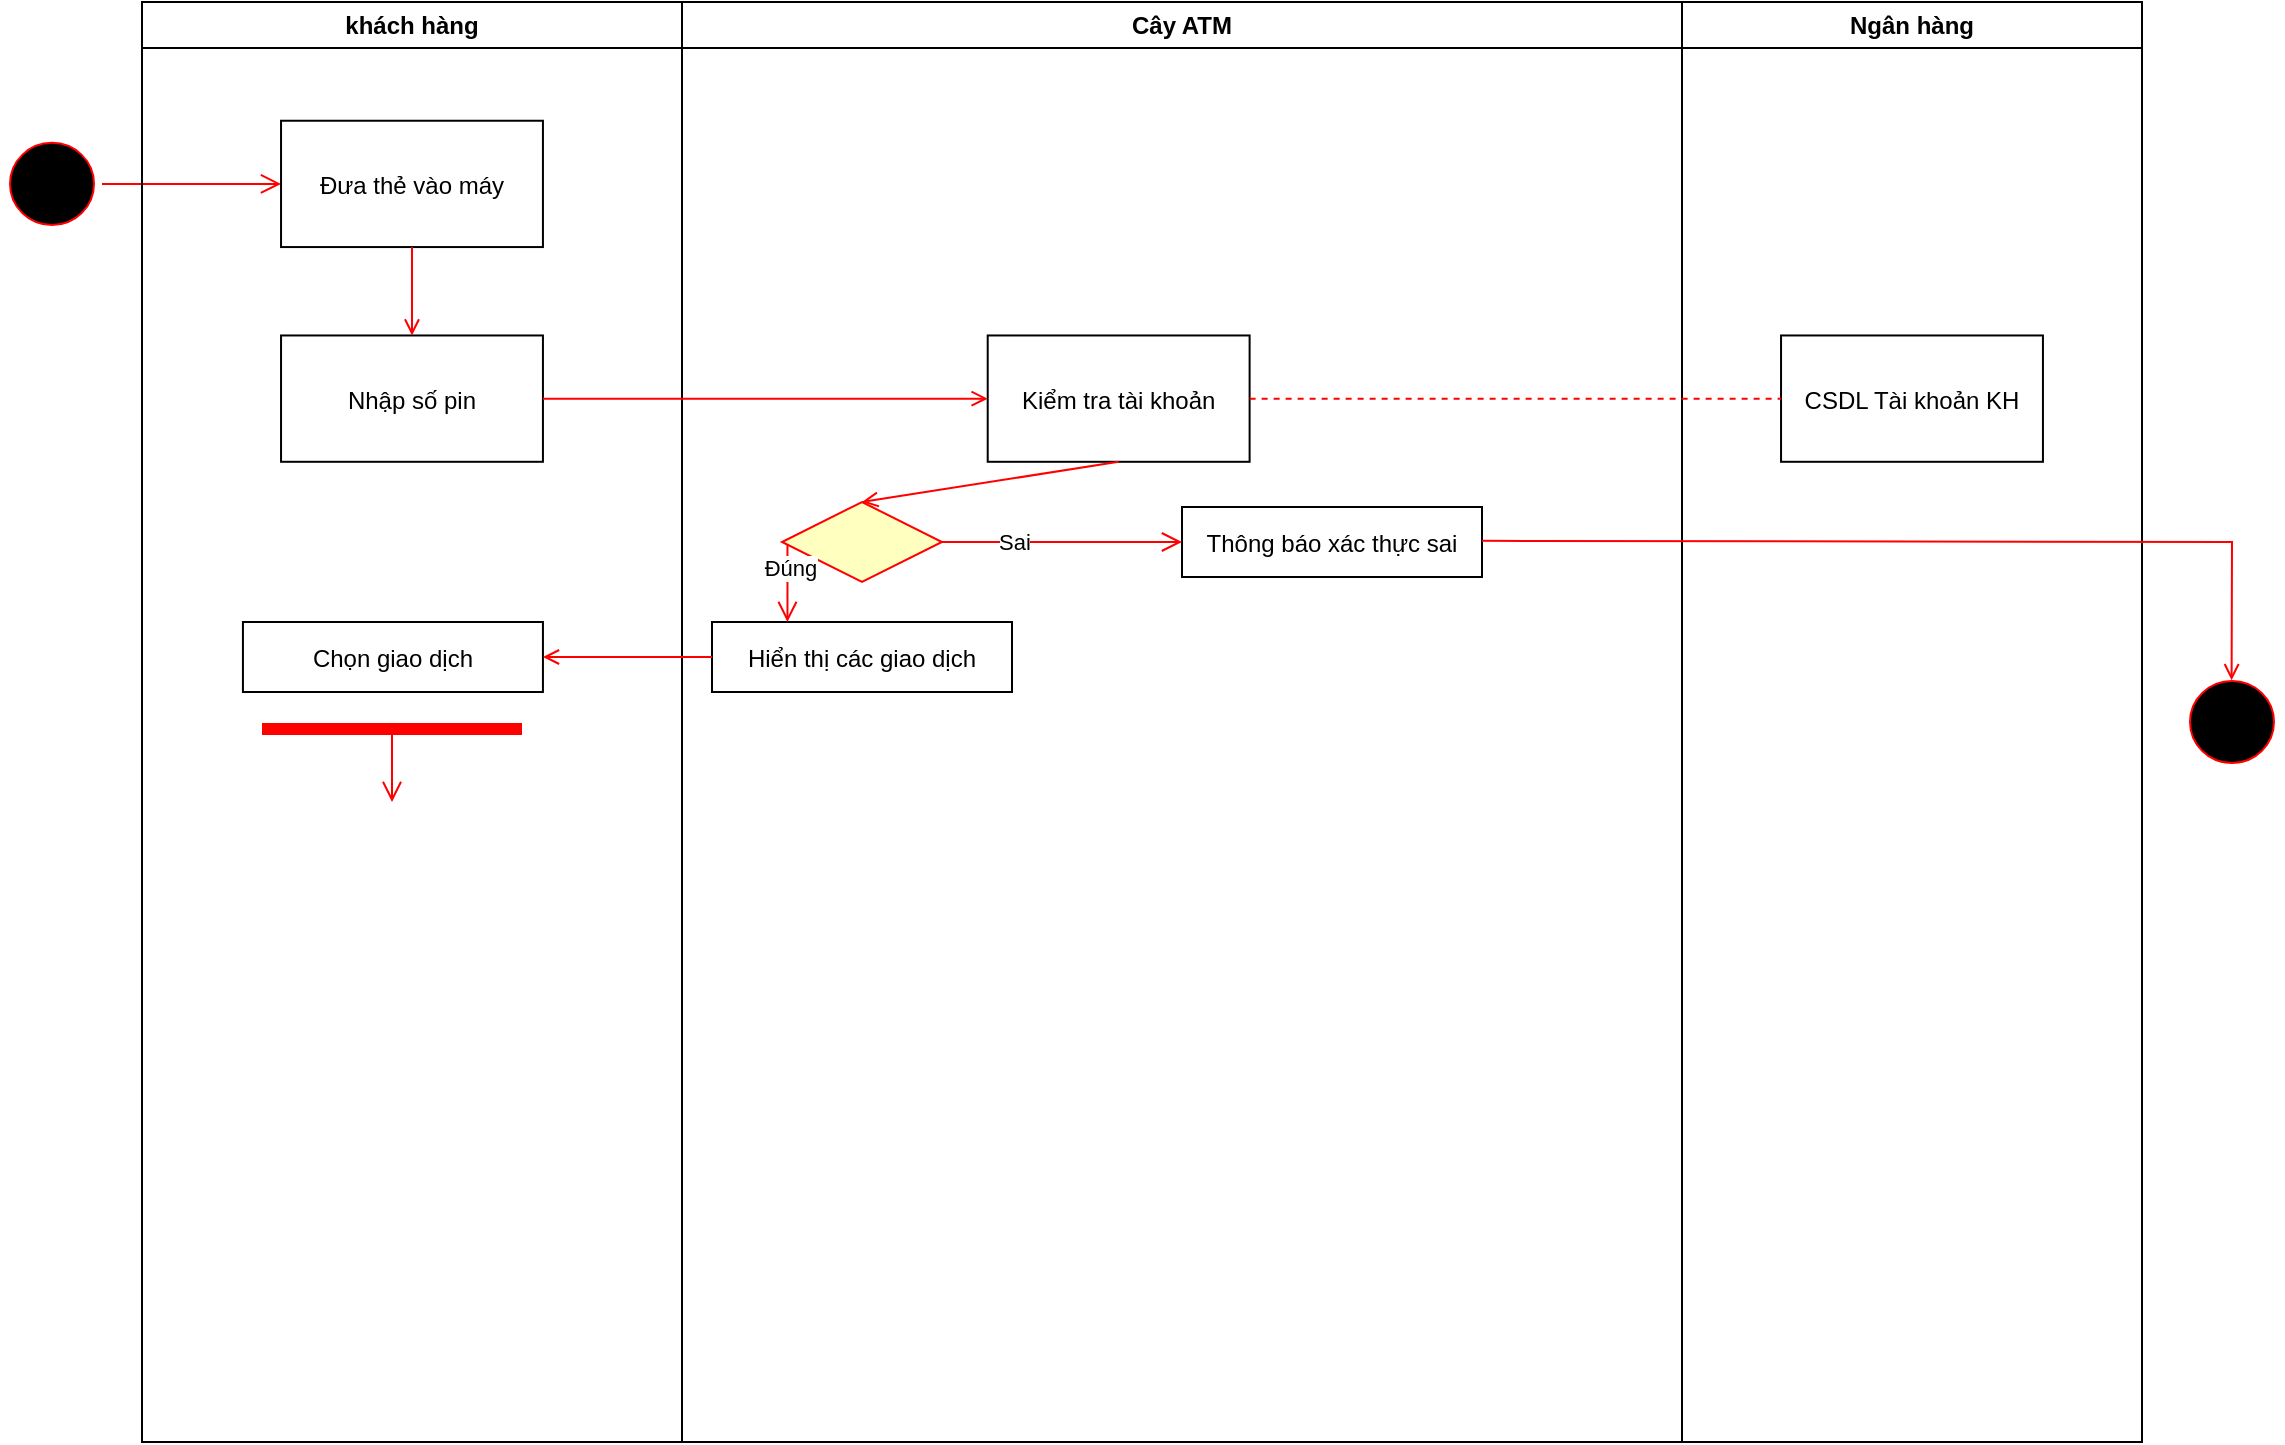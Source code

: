 <mxfile version="22.0.3" type="github">
  <diagram name="Page-1" id="e7e014a7-5840-1c2e-5031-d8a46d1fe8dd">
    <mxGraphModel dx="1509" dy="955" grid="1" gridSize="10" guides="1" tooltips="1" connect="1" arrows="1" fold="1" page="1" pageScale="1" pageWidth="1169" pageHeight="826" background="none" math="0" shadow="0">
      <root>
        <mxCell id="0" />
        <mxCell id="1" parent="0" />
        <mxCell id="5" value="" style="ellipse;shape=startState;fillColor=#000000;strokeColor=#ff0000;" parent="1" vertex="1">
          <mxGeometry x="10" y="106.42" width="50" height="49.05" as="geometry" />
        </mxCell>
        <mxCell id="6" value="" style="edgeStyle=elbowEdgeStyle;elbow=horizontal;verticalAlign=bottom;endArrow=open;endSize=8;strokeColor=#FF0000;endFill=1;rounded=0" parent="1" source="5" target="7" edge="1">
          <mxGeometry x="264.5" y="168" as="geometry">
            <mxPoint x="279.5" y="238" as="targetPoint" />
          </mxGeometry>
        </mxCell>
        <mxCell id="YkimzeBHJODn-NqLZ_Dq-51" value="" style="group" vertex="1" connectable="0" parent="1">
          <mxGeometry x="80" y="40" width="1000" height="720" as="geometry" />
        </mxCell>
        <mxCell id="2" value="khách hàng" style="swimlane;whiteSpace=wrap" parent="YkimzeBHJODn-NqLZ_Dq-51" vertex="1">
          <mxGeometry width="270" height="720" as="geometry" />
        </mxCell>
        <mxCell id="7" value="Đưa thẻ vào máy" style="" parent="2" vertex="1">
          <mxGeometry x="69.52" y="59.368" width="130.952" height="63.158" as="geometry" />
        </mxCell>
        <mxCell id="8" value="Nhập số pin" style="" parent="2" vertex="1">
          <mxGeometry x="69.52" y="166.737" width="130.952" height="63.158" as="geometry" />
        </mxCell>
        <mxCell id="9" value="" style="endArrow=open;strokeColor=#FF0000;endFill=1;rounded=0" parent="2" source="7" target="8" edge="1">
          <mxGeometry relative="1" as="geometry" />
        </mxCell>
        <mxCell id="YkimzeBHJODn-NqLZ_Dq-72" value="Chọn giao dịch" style="" vertex="1" parent="2">
          <mxGeometry x="50.47" y="310" width="150" height="35" as="geometry" />
        </mxCell>
        <mxCell id="YkimzeBHJODn-NqLZ_Dq-75" value="" style="shape=line;html=1;strokeWidth=6;strokeColor=#ff0000;" vertex="1" parent="2">
          <mxGeometry x="60" y="360" width="130" height="7" as="geometry" />
        </mxCell>
        <mxCell id="YkimzeBHJODn-NqLZ_Dq-76" value="" style="edgeStyle=orthogonalEdgeStyle;html=1;verticalAlign=bottom;endArrow=open;endSize=8;strokeColor=#ff0000;rounded=0;exitX=0.5;exitY=0.827;exitDx=0;exitDy=0;exitPerimeter=0;" edge="1" source="YkimzeBHJODn-NqLZ_Dq-75" parent="2">
          <mxGeometry relative="1" as="geometry">
            <mxPoint x="125" y="400" as="targetPoint" />
          </mxGeometry>
        </mxCell>
        <mxCell id="3" value="Cây ATM" style="swimlane;whiteSpace=wrap" parent="YkimzeBHJODn-NqLZ_Dq-51" vertex="1">
          <mxGeometry x="270" width="500" height="720" as="geometry" />
        </mxCell>
        <mxCell id="15" value="Kiểm tra tài khoản" style="" parent="3" vertex="1">
          <mxGeometry x="152.856" y="166.737" width="130.952" height="63.158" as="geometry" />
        </mxCell>
        <mxCell id="YkimzeBHJODn-NqLZ_Dq-49" value="" style="endArrow=open;strokeColor=#FF0000;endFill=1;rounded=0;exitX=0.5;exitY=1;exitDx=0;exitDy=0;entryX=0.5;entryY=0;entryDx=0;entryDy=0;" edge="1" parent="3" source="15" target="YkimzeBHJODn-NqLZ_Dq-52">
          <mxGeometry relative="1" as="geometry">
            <mxPoint x="-88.69" y="210.947" as="sourcePoint" />
            <mxPoint x="167.268" y="255.158" as="targetPoint" />
          </mxGeometry>
        </mxCell>
        <mxCell id="YkimzeBHJODn-NqLZ_Dq-52" value="" style="rhombus;whiteSpace=wrap;html=1;fontColor=#000000;fillColor=#ffffc0;strokeColor=#ff0000;" vertex="1" parent="3">
          <mxGeometry x="49.997" y="250" width="80" height="40" as="geometry" />
        </mxCell>
        <mxCell id="YkimzeBHJODn-NqLZ_Dq-61" value="Thông báo xác thực sai" style="" vertex="1" parent="3">
          <mxGeometry x="250" y="252.5" width="150" height="35" as="geometry" />
        </mxCell>
        <mxCell id="YkimzeBHJODn-NqLZ_Dq-68" value="Hiển thị các giao dịch" style="" vertex="1" parent="3">
          <mxGeometry x="15" y="310" width="150" height="35" as="geometry" />
        </mxCell>
        <mxCell id="4" value="Ngân hàng" style="swimlane;whiteSpace=wrap" parent="YkimzeBHJODn-NqLZ_Dq-51" vertex="1">
          <mxGeometry x="770" width="230" height="720" as="geometry" />
        </mxCell>
        <mxCell id="YkimzeBHJODn-NqLZ_Dq-44" value="CSDL Tài khoản KH" style="" vertex="1" parent="4">
          <mxGeometry x="49.52" y="166.737" width="130.952" height="63.158" as="geometry" />
        </mxCell>
        <mxCell id="YkimzeBHJODn-NqLZ_Dq-67" value="" style="endArrow=open;strokeColor=#FF0000;endFill=1;rounded=0;exitX=1;exitY=0.5;exitDx=0;exitDy=0;entryX=0.496;entryY=0.074;entryDx=0;entryDy=0;entryPerimeter=0;" edge="1" parent="4" target="YkimzeBHJODn-NqLZ_Dq-65">
          <mxGeometry relative="1" as="geometry">
            <mxPoint x="-100" y="269.41" as="sourcePoint" />
            <mxPoint x="270" y="350" as="targetPoint" />
            <Array as="points">
              <mxPoint x="275" y="270" />
            </Array>
          </mxGeometry>
        </mxCell>
        <mxCell id="YkimzeBHJODn-NqLZ_Dq-43" value="" style="endArrow=open;strokeColor=#FF0000;endFill=1;rounded=0;exitX=1;exitY=0.5;exitDx=0;exitDy=0;entryX=0;entryY=0.5;entryDx=0;entryDy=0;" edge="1" parent="YkimzeBHJODn-NqLZ_Dq-51" source="8" target="15">
          <mxGeometry relative="1" as="geometry">
            <mxPoint x="630.357" y="515.368" as="sourcePoint" />
            <mxPoint x="630.357" y="584.842" as="targetPoint" />
          </mxGeometry>
        </mxCell>
        <mxCell id="YkimzeBHJODn-NqLZ_Dq-45" value="" style="endArrow=none;strokeColor=#FF0000;endFill=0;rounded=0;dashed=1;exitX=1;exitY=0.5;exitDx=0;exitDy=0;entryX=0;entryY=0.5;entryDx=0;entryDy=0;" edge="1" parent="YkimzeBHJODn-NqLZ_Dq-51" source="15" target="YkimzeBHJODn-NqLZ_Dq-44">
          <mxGeometry relative="1" as="geometry">
            <mxPoint x="644.643" y="648" as="sourcePoint" />
            <mxPoint x="711.31" y="793.263" as="targetPoint" />
          </mxGeometry>
        </mxCell>
        <mxCell id="YkimzeBHJODn-NqLZ_Dq-71" value="" style="endArrow=open;strokeColor=#FF0000;endFill=1;rounded=0;exitX=0;exitY=0.5;exitDx=0;exitDy=0;entryX=1;entryY=0.5;entryDx=0;entryDy=0;" edge="1" parent="YkimzeBHJODn-NqLZ_Dq-51" source="YkimzeBHJODn-NqLZ_Dq-68" target="YkimzeBHJODn-NqLZ_Dq-72">
          <mxGeometry relative="1" as="geometry">
            <mxPoint x="210" y="208" as="sourcePoint" />
            <mxPoint x="200" y="330" as="targetPoint" />
          </mxGeometry>
        </mxCell>
        <mxCell id="YkimzeBHJODn-NqLZ_Dq-53" value="" style="edgeStyle=orthogonalEdgeStyle;html=1;align=left;verticalAlign=bottom;endArrow=open;endSize=8;strokeColor=#ff0000;rounded=0;" edge="1" source="YkimzeBHJODn-NqLZ_Dq-52" parent="1">
          <mxGeometry x="-1" relative="1" as="geometry">
            <mxPoint x="600" y="310" as="targetPoint" />
          </mxGeometry>
        </mxCell>
        <mxCell id="YkimzeBHJODn-NqLZ_Dq-60" value="Sai" style="edgeLabel;html=1;align=center;verticalAlign=middle;resizable=0;points=[];" vertex="1" connectable="0" parent="YkimzeBHJODn-NqLZ_Dq-53">
          <mxGeometry x="-0.411" relative="1" as="geometry">
            <mxPoint as="offset" />
          </mxGeometry>
        </mxCell>
        <mxCell id="YkimzeBHJODn-NqLZ_Dq-54" value="" style="edgeStyle=orthogonalEdgeStyle;html=1;align=left;verticalAlign=top;endArrow=open;endSize=8;strokeColor=#ff0000;rounded=0;" edge="1" source="YkimzeBHJODn-NqLZ_Dq-52" parent="1">
          <mxGeometry x="-1" relative="1" as="geometry">
            <mxPoint x="402.73" y="350" as="targetPoint" />
            <Array as="points">
              <mxPoint x="402.73" y="310" />
            </Array>
          </mxGeometry>
        </mxCell>
        <mxCell id="YkimzeBHJODn-NqLZ_Dq-58" value="Đúng" style="edgeLabel;html=1;align=center;verticalAlign=middle;resizable=0;points=[];" vertex="1" connectable="0" parent="YkimzeBHJODn-NqLZ_Dq-54">
          <mxGeometry x="-0.392" y="1" relative="1" as="geometry">
            <mxPoint as="offset" />
          </mxGeometry>
        </mxCell>
        <mxCell id="YkimzeBHJODn-NqLZ_Dq-65" value="" style="ellipse;shape=startState;fillColor=#000000;strokeColor=#ff0000;" vertex="1" parent="1">
          <mxGeometry x="1100" y="375.47" width="50" height="49.05" as="geometry" />
        </mxCell>
      </root>
    </mxGraphModel>
  </diagram>
</mxfile>
